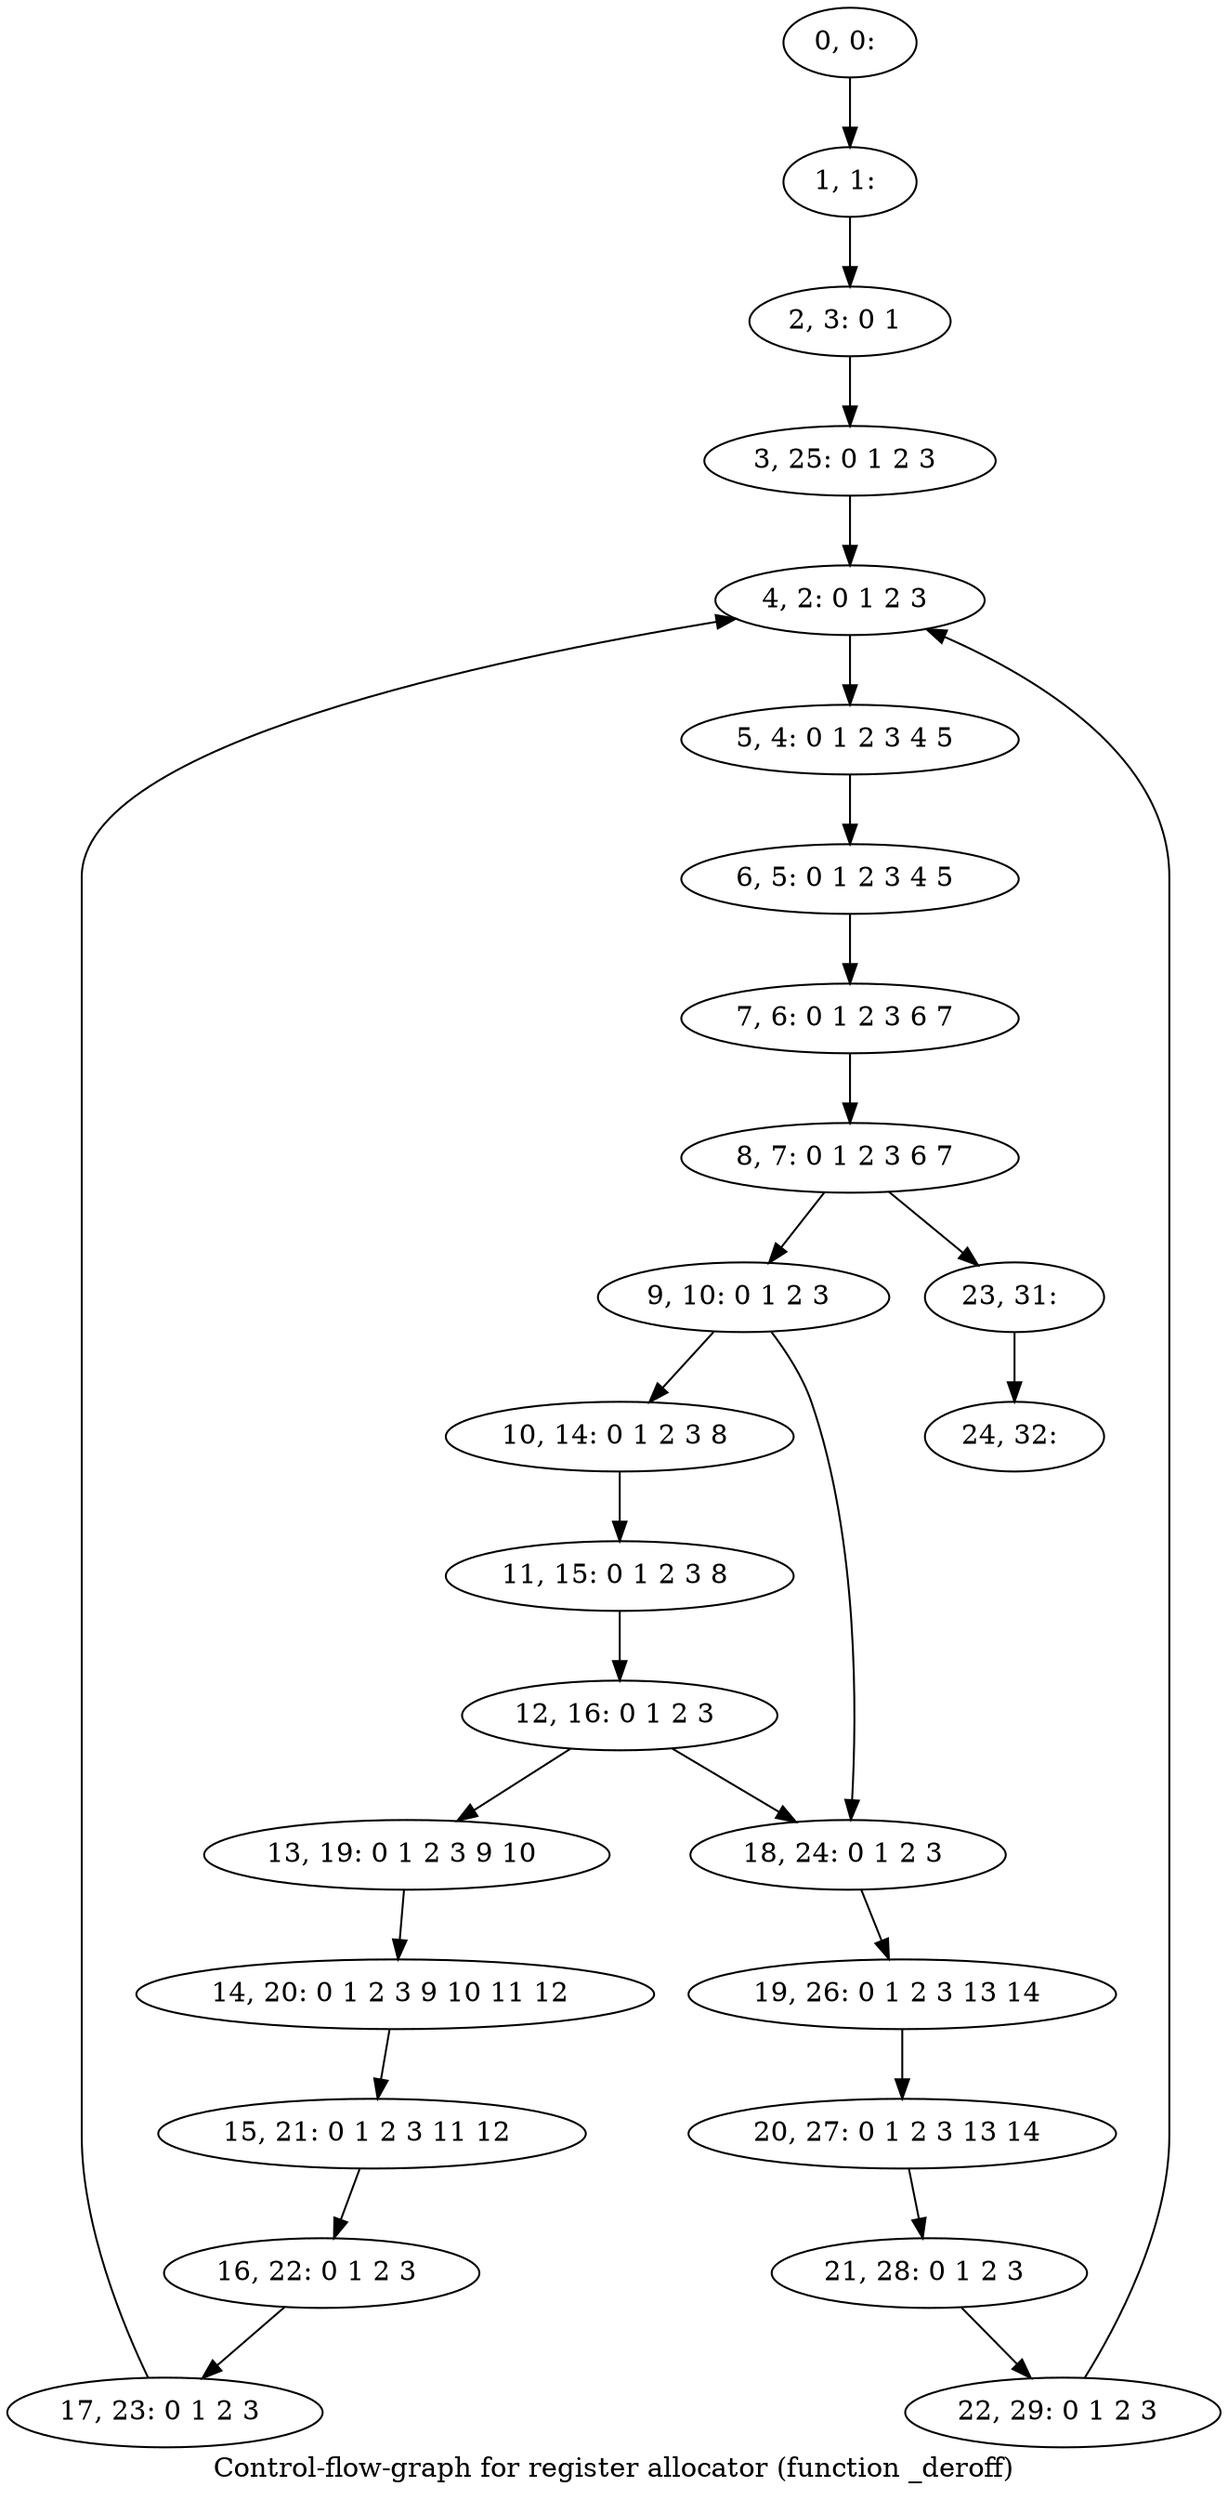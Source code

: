digraph G {
graph [label="Control-flow-graph for register allocator (function _deroff)"]
0[label="0, 0: "];
1[label="1, 1: "];
2[label="2, 3: 0 1 "];
3[label="3, 25: 0 1 2 3 "];
4[label="4, 2: 0 1 2 3 "];
5[label="5, 4: 0 1 2 3 4 5 "];
6[label="6, 5: 0 1 2 3 4 5 "];
7[label="7, 6: 0 1 2 3 6 7 "];
8[label="8, 7: 0 1 2 3 6 7 "];
9[label="9, 10: 0 1 2 3 "];
10[label="10, 14: 0 1 2 3 8 "];
11[label="11, 15: 0 1 2 3 8 "];
12[label="12, 16: 0 1 2 3 "];
13[label="13, 19: 0 1 2 3 9 10 "];
14[label="14, 20: 0 1 2 3 9 10 11 12 "];
15[label="15, 21: 0 1 2 3 11 12 "];
16[label="16, 22: 0 1 2 3 "];
17[label="17, 23: 0 1 2 3 "];
18[label="18, 24: 0 1 2 3 "];
19[label="19, 26: 0 1 2 3 13 14 "];
20[label="20, 27: 0 1 2 3 13 14 "];
21[label="21, 28: 0 1 2 3 "];
22[label="22, 29: 0 1 2 3 "];
23[label="23, 31: "];
24[label="24, 32: "];
0->1 ;
1->2 ;
2->3 ;
3->4 ;
4->5 ;
5->6 ;
6->7 ;
7->8 ;
8->9 ;
8->23 ;
9->10 ;
9->18 ;
10->11 ;
11->12 ;
12->13 ;
12->18 ;
13->14 ;
14->15 ;
15->16 ;
16->17 ;
17->4 ;
18->19 ;
19->20 ;
20->21 ;
21->22 ;
22->4 ;
23->24 ;
}
